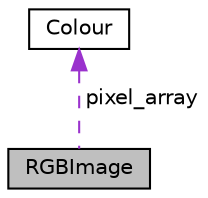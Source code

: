 digraph "RGBImage"
{
  edge [fontname="Helvetica",fontsize="10",labelfontname="Helvetica",labelfontsize="10"];
  node [fontname="Helvetica",fontsize="10",shape=record];
  Node1 [label="RGBImage",height=0.2,width=0.4,color="black", fillcolor="grey75", style="filled", fontcolor="black"];
  Node2 -> Node1 [dir="back",color="darkorchid3",fontsize="10",style="dashed",label=" pixel_array" ,fontname="Helvetica"];
  Node2 [label="Colour",height=0.2,width=0.4,color="black", fillcolor="white", style="filled",URL="$structColour.html",tooltip="Structure used to represent RGB pixels. "];
}
